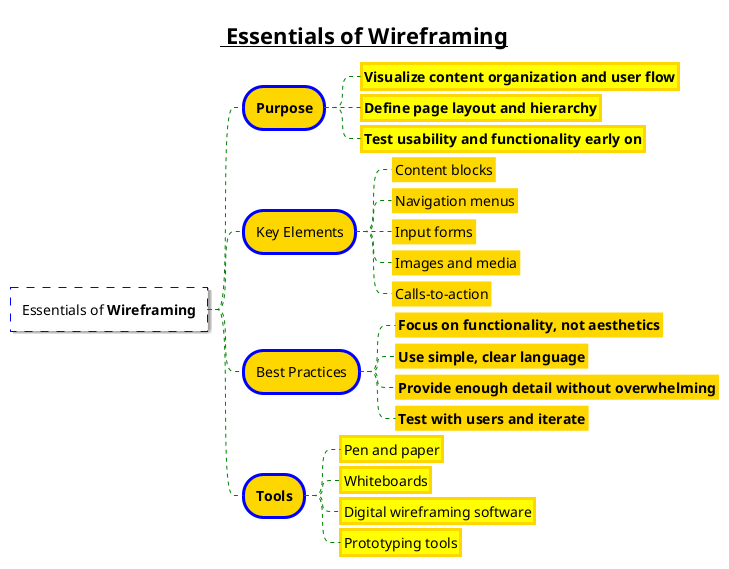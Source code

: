 @startmindmap

<style>
node {
    Padding 12
    Margin 3
    HorizontalAlignment center
    LineColor blue
    LineThickness 3.0
    BackgroundColor gold
    RoundCorner 40
    MaximumWidth 1000
}

rootNode {
    LineStyle 8.0;3.0
    LineColor red
    BackgroundColor white
    LineThickness 1.0
    RoundCorner 0
    Shadowing 1.0
}

leafNode {
    LineColor gold
    RoundCorner 0
    Padding 3
}

arrow {
    LineStyle 4
    LineThickness 1.0
    LineColor green
}
</style>

title =__ Essentials of Wireframing__

* Essentials of **Wireframing**
** **Purpose**
***[#yellow] **Visualize content organization and user flow**
***[#yellow] **Define page layout and hierarchy**
***[#yellow] **Test usability and functionality early on**
** Key Elements
*** Content blocks
*** Navigation menus
*** Input forms
*** Images and media
*** Calls-to-action
** Best Practices
*** **Focus on functionality, not aesthetics**
*** **Use simple, clear language**
*** **Provide enough detail without overwhelming**
*** **Test with users and iterate**
** **Tools**
***[#yellow] Pen and paper
***[#yellow] Whiteboards
***[#yellow] Digital wireframing software
***[#yellow] Prototyping tools
@endmindmap
